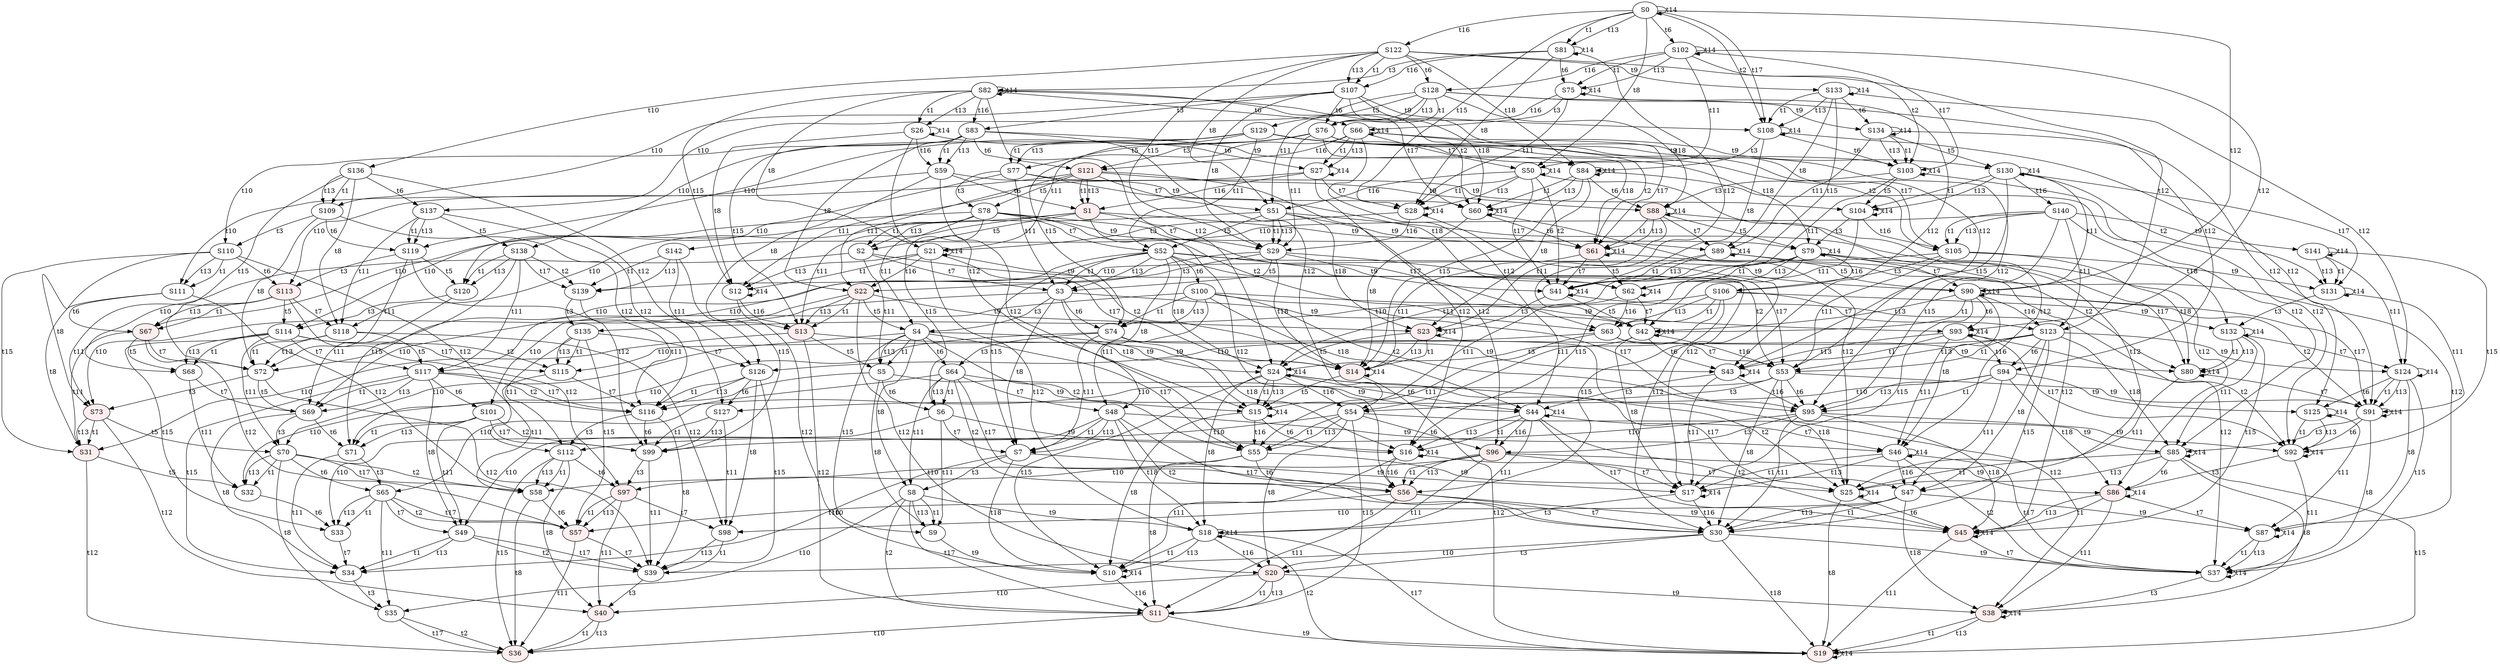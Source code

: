 digraph "SCdebug/40" {
node [fillcolor="#FFFFFF"]; S54 ;
node [fillcolor="#FFFFFF"]; S52 ;
node [fillcolor="#FFFFFF"]; S48 ;
node [fillcolor="#FFFFFF"]; S47 ;
node [style=filled fillcolor="#FFEEEE"]; S20 ;
node [fillcolor="#FFFFFF"]; S4 ;
node [fillcolor="#FFFFFF"]; S8 ;
node [fillcolor="#FFFFFF"]; S123 ;
node [fillcolor="#FFFFFF"]; S46 ;
node [style=filled fillcolor="#FFEEEE"]; S38 ;
node [fillcolor="#FFFFFF"]; S24 ;
node [fillcolor="#FFFFFF"]; S18 ;
node [fillcolor="#FFFFFF"]; S85 ;
node [fillcolor="#FFFFFF"]; S87 ;
node [fillcolor="#FFFFFF"]; S90 ;
node [fillcolor="#FFFFFF"]; S124 ;
node [fillcolor="#FFFFFF"]; S49 ;
node [style=filled fillcolor="#FFEEEE"]; S40 ;
node [fillcolor="#FFFFFF"]; S35 ;
node [fillcolor="#FFFFFF"]; S70 ;
node [fillcolor="#FFFFFF"]; S98 ;
node [fillcolor="#FFFFFF"]; S112 ;
node [fillcolor="#FFFFFF"]; S117 ;
node [fillcolor="#FFFFFF"]; S126 ;
node [style=filled fillcolor="#FFEEEE"]; S1 ;
node [fillcolor="#FFFFFF"]; S76 ;
node [style=filled fillcolor="#FFEEEE"]; S61 ;
node [fillcolor="#FFFFFF"]; S27 ;
node [fillcolor="#FFFFFF"]; S75 ;
node [fillcolor="#FFFFFF"]; S103 ;
node [style=filled fillcolor="#FFEEEE"]; S67 ;
node [fillcolor="#FFFFFF"]; S119 ;
node [fillcolor="#FFFFFF"]; S59 ;
node [fillcolor="#FFFFFF"]; S29 ;
node [style=filled fillcolor="#FFEEEE"]; S13 ;
node [fillcolor="#FFFFFF"]; S107 ;
node [fillcolor="#FFFFFF"]; S60 ;
node [fillcolor="#FFFFFF"]; S41 ;
node [fillcolor="#FFFFFF"]; S28 ;
node [fillcolor="#FFFFFF"]; S26 ;
node [fillcolor="#FFFFFF"]; S12 ;
node [style=filled fillcolor="#FFEEEE"]; S14 ;
node [fillcolor="#FFFFFF"]; S81 ;
node [fillcolor="#FFFFFF"]; S108 ;
node [style=filled fillcolor="#FFEEEE"]; S31 ;
node [fillcolor="#FFFFFF"]; S72 ;
node [fillcolor="#FFFFFF"]; S109 ;
node [fillcolor="#FFFFFF"]; S111 ;
node [style=filled fillcolor="#FFEEEE"]; S121 ;
node [fillcolor="#FFFFFF"]; S128 ;
node [fillcolor="#FFFFFF"]; S66 ;
node [style=filled fillcolor="#FFEEEE"]; S88 ;
node [fillcolor="#FFFFFF"]; S102 ;
node [fillcolor="#FFFFFF"]; S134 ;
node [style=filled fillcolor="#FFEEEE"]; S113 ;
node [fillcolor="#FFFFFF"]; S137 ;
node [fillcolor="#FFFFFF"]; S51 ;
node [style=filled fillcolor="#FFEEEE"]; S22 ;
node [fillcolor="#FFFFFF"]; S83 ;
node [fillcolor="#FFFFFF"]; S122 ;
node [fillcolor="#FFFFFF"]; S50 ;
node [style=filled fillcolor="#FFEEEE"]; S23 ;
node [fillcolor="#FFFFFF"]; S21 ;
node [fillcolor="#FFFFFF"]; S82 ;
node [fillcolor="#FFFFFF"]; S84 ;
node [fillcolor="#FFFFFF"]; S89 ;
node [fillcolor="#FFFFFF"]; S0 ;
node [fillcolor="#FFFFFF"]; S133 ;
node [style=filled fillcolor="#FFEEEE"]; S73 ;
node [fillcolor="#FFFFFF"]; S110 ;
node [fillcolor="#FFFFFF"]; S118 ;
node [fillcolor="#FFFFFF"]; S136 ;
node [fillcolor="#FFFFFF"]; S63 ;
node [style=filled fillcolor="#FFEEEE"]; S56 ;
node [fillcolor="#FFFFFF"]; S2 ;
node [fillcolor="#FFFFFF"]; S6 ;
node [fillcolor="#FFFFFF"]; S74 ;
node [fillcolor="#FFFFFF"]; S77 ;
node [fillcolor="#FFFFFF"]; S95 ;
node [fillcolor="#FFFFFF"]; S105 ;
node [fillcolor="#FFFFFF"]; S62 ;
node [style=filled fillcolor="#FFEEEE"]; S45 ;
node [fillcolor="#FFFFFF"]; S43 ;
node [fillcolor="#FFFFFF"]; S16 ;
node [fillcolor="#FFFFFF"]; S80 ;
node [fillcolor="#FFFFFF"]; S92 ;
node [fillcolor="#FFFFFF"]; S104 ;
node [fillcolor="#FFFFFF"]; S131 ;
node [style=filled fillcolor="#FFEEEE"]; S57 ;
node [fillcolor="#FFFFFF"]; S33 ;
node [fillcolor="#FFFFFF"]; S68 ;
node [fillcolor="#FFFFFF"]; S71 ;
node [fillcolor="#FFFFFF"]; S99 ;
node [fillcolor="#FFFFFF"]; S115 ;
node [fillcolor="#FFFFFF"]; S120 ;
node [fillcolor="#FFFFFF"]; S139 ;
node [fillcolor="#FFFFFF"]; S55 ;
node [fillcolor="#FFFFFF"]; S53 ;
node [fillcolor="#FFFFFF"]; S30 ;
node [fillcolor="#FFFFFF"]; S3 ;
node [fillcolor="#FFFFFF"]; S5 ;
node [fillcolor="#FFFFFF"]; S7 ;
node [fillcolor="#FFFFFF"]; S9 ;
node [style=filled fillcolor="#FFEEEE"]; S11 ;
node [fillcolor="#FFFFFF"]; S42 ;
node [fillcolor="#FFFFFF"]; S37 ;
node [fillcolor="#FFFFFF"]; S25 ;
node [fillcolor="#FFFFFF"]; S10 ;
node [fillcolor="#FFFFFF"]; S15 ;
node [fillcolor="#FFFFFF"]; S17 ;
node [style=filled fillcolor="#FFEEEE"]; S19 ;
node [fillcolor="#FFFFFF"]; S91 ;
node [fillcolor="#FFFFFF"]; S58 ;
node [fillcolor="#FFFFFF"]; S39 ;
node [style=filled fillcolor="#FFEEEE"]; S36 ;
node [fillcolor="#FFFFFF"]; S34 ;
node [fillcolor="#FFFFFF"]; S32 ;
node [fillcolor="#FFFFFF"]; S69 ;
node [fillcolor="#FFFFFF"]; S116 ;
node [fillcolor="#FFFFFF"]; S64 ;
node [fillcolor="#FFFFFF"]; S78 ;
node [fillcolor="#FFFFFF"]; S94 ;
node [style=filled fillcolor="#FFEEEE"]; S96 ;
node [fillcolor="#FFFFFF"]; S100 ;
node [fillcolor="#FFFFFF"]; S106 ;
node [fillcolor="#FFFFFF"]; S129 ;
node [fillcolor="#FFFFFF"]; S140 ;
node [fillcolor="#FFFFFF"]; S44 ;
node [fillcolor="#FFFFFF"]; S79 ;
node [style=filled fillcolor="#FFEEEE"]; S86 ;
node [fillcolor="#FFFFFF"]; S93 ;
node [fillcolor="#FFFFFF"]; S125 ;
node [fillcolor="#FFFFFF"]; S130 ;
node [fillcolor="#FFFFFF"]; S132 ;
node [fillcolor="#FFFFFF"]; S141 ;
node [fillcolor="#FFFFFF"]; S65 ;
node [style=filled fillcolor="#FFEEEE"]; S97 ;
node [fillcolor="#FFFFFF"]; S101 ;
node [fillcolor="#FFFFFF"]; S114 ;
node [fillcolor="#FFFFFF"]; S127 ;
node [fillcolor="#FFFFFF"]; S135 ;
node [fillcolor="#FFFFFF"]; S138 ;
node [fillcolor="#FFFFFF"]; S142 ;
S54 -> S96 [label=t6]
S54 -> S55 [label=t1]
S54 -> S55 [label=t13]
S54 -> S11 [label=t15]
S54 -> S112 [label=t10]
S54 -> S85 [label=t9]
S54 -> S20 [label=t8]
S52 -> S100 [label=t6]
S52 -> S53 [label=t2]
S52 -> S53 [label=t17]
S52 -> S3 [label=t1]
S52 -> S3 [label=t13]
S52 -> S7 [label=t15]
S52 -> S117 [label=t10]
S52 -> S24 [label=t18]
S52 -> S90 [label=t9]
S52 -> S48 [label=t8]
S48 -> S30 [label=t2]
S48 -> S30 [label=t17]
S48 -> S7 [label=t1]
S48 -> S7 [label=t13]
S48 -> S49 [label=t10]
S48 -> S46 [label=t9]
S48 -> S18 [label=t18]
S47 -> S30 [label=t1]
S47 -> S30 [label=t13]
S47 -> S98 [label=t10]
S47 -> S38 [label=t18]
S47 -> S87 [label=t9]
S20 -> S11 [label=t1]
S20 -> S11 [label=t13]
S20 -> S40 [label=t10]
S20 -> S38 [label=t9]
S4 -> S64 [label=t6]
S4 -> S55 [label=t2]
S4 -> S55 [label=t17]
S4 -> S5 [label=t1]
S4 -> S5 [label=t13]
S4 -> S9 [label=t15]
S4 -> S70 [label=t10]
S4 -> S24 [label=t9]
S4 -> S8 [label=t8]
S8 -> S9 [label=t1]
S8 -> S9 [label=t13]
S8 -> S11 [label=t2]
S8 -> S11 [label=t17]
S8 -> S35 [label=t10]
S8 -> S18 [label=t9]
S123 -> S94 [label=t6]
S123 -> S53 [label=t1]
S123 -> S53 [label=t13]
S123 -> S30 [label=t15]
S123 -> S126 [label=t10]
S123 -> S85 [label=t18]
S123 -> S124 [label=t9]
S123 -> S47 [label=t8]
S46 -> S37 [label=t2]
S46 -> S37 [label=t17]
S46 -> S17 [label=t1]
S46 -> S17 [label=t13]
S46 -> S46 [label=t14]
S46 -> S47 [label=t16]
S38 -> S19 [label=t1]
S38 -> S19 [label=t13]
S38 -> S38 [label=t14]
S24 -> S44 [label=t6]
S24 -> S25 [label=t2]
S24 -> S25 [label=t17]
S24 -> S10 [label=t15]
S24 -> S15 [label=t1]
S24 -> S15 [label=t13]
S24 -> S18 [label=t8]
S24 -> S24 [label=t14]
S24 -> S54 [label=t16]
S18 -> S10 [label=t1]
S18 -> S10 [label=t13]
S18 -> S19 [label=t2]
S18 -> S19 [label=t17]
S18 -> S18 [label=t14]
S18 -> S20 [label=t16]
S85 -> S86 [label=t6]
S85 -> S25 [label=t1]
S85 -> S25 [label=t13]
S85 -> S19 [label=t15]
S85 -> S38 [label=t8]
S85 -> S85 [label=t14]
S87 -> S37 [label=t1]
S87 -> S37 [label=t13]
S87 -> S87 [label=t14]
S90 -> S93 [label=t6]
S90 -> S42 [label=t1]
S90 -> S42 [label=t13]
S90 -> S17 [label=t15]
S90 -> S91 [label=t2]
S90 -> S91 [label=t17]
S90 -> S46 [label=t8]
S90 -> S90 [label=t14]
S90 -> S123 [label=t16]
S124 -> S125 [label=t6]
S124 -> S37 [label=t15]
S124 -> S91 [label=t1]
S124 -> S91 [label=t13]
S124 -> S87 [label=t8]
S124 -> S124 [label=t14]
S49 -> S39 [label=t2]
S49 -> S39 [label=t17]
S49 -> S34 [label=t1]
S49 -> S34 [label=t13]
S40 -> S36 [label=t1]
S40 -> S36 [label=t13]
S35 -> S36 [label=t2]
S35 -> S36 [label=t17]
S70 -> S65 [label=t6]
S70 -> S58 [label=t2]
S70 -> S58 [label=t17]
S70 -> S32 [label=t1]
S70 -> S32 [label=t13]
S70 -> S35 [label=t8]
S98 -> S39 [label=t1]
S98 -> S39 [label=t13]
S112 -> S97 [label=t6]
S112 -> S58 [label=t1]
S112 -> S58 [label=t13]
S112 -> S36 [label=t15]
S112 -> S40 [label=t8]
S117 -> S101 [label=t6]
S117 -> S34 [label=t15]
S117 -> S69 [label=t1]
S117 -> S69 [label=t13]
S117 -> S116 [label=t2]
S117 -> S116 [label=t17]
S117 -> S49 [label=t8]
S126 -> S127 [label=t6]
S126 -> S39 [label=t15]
S126 -> S116 [label=t1]
S126 -> S116 [label=t13]
S126 -> S98 [label=t8]
S1 -> S56 [label=t12]
S1 -> S2 [label=t5]
S1 -> S29 [label=t7]
S1 -> S13 [label=t11]
S1 -> S67 [label=t10]
S1 -> S61 [label=t9]
S76 -> S77 [label=t5]
S76 -> S95 [label=t12]
S76 -> S121 [label=t3]
S76 -> S29 [label=t11]
S76 -> S119 [label=t10]
S76 -> S61 [label=t18]
S76 -> S103 [label=t9]
S61 -> S62 [label=t5]
S61 -> S45 [label=t12]
S61 -> S41 [label=t7]
S61 -> S14 [label=t11]
S61 -> S61 [label=t14]
S27 -> S16 [label=t12]
S27 -> S28 [label=t7]
S27 -> S12 [label=t11]
S27 -> S27 [label=t14]
S27 -> S1 [label=t16]
S75 -> S43 [label=t12]
S75 -> S66 [label=t3]
S75 -> S28 [label=t11]
S75 -> S75 [label=t14]
S75 -> S76 [label=t16]
S103 -> S92 [label=t12]
S103 -> S104 [label=t5]
S103 -> S88 [label=t3]
S103 -> S41 [label=t11]
S103 -> S103 [label=t14]
S67 -> S57 [label=t12]
S67 -> S68 [label=t5]
S67 -> S31 [label=t11]
S67 -> S72 [label=t7]
S119 -> S99 [label=t12]
S119 -> S120 [label=t5]
S119 -> S113 [label=t3]
S119 -> S72 [label=t11]
S59 -> S55 [label=t12]
S59 -> S111 [label=t10]
S59 -> S60 [label=t9]
S59 -> S1 [label=t6]
S59 -> S13 [label=t8]
S29 -> S30 [label=t12]
S29 -> S3 [label=t5]
S29 -> S22 [label=t3]
S29 -> S72 [label=t10]
S29 -> S41 [label=t9]
S29 -> S14 [label=t18]
S13 -> S5 [label=t5]
S13 -> S11 [label=t12]
S13 -> S31 [label=t10]
S13 -> S14 [label=t9]
S107 -> S53 [label=t12]
S107 -> S83 [label=t3]
S107 -> S109 [label=t10]
S107 -> S60 [label=t18]
S107 -> S108 [label=t9]
S107 -> S29 [label=t8]
S107 -> S76 [label=t6]
S60 -> S25 [label=t12]
S60 -> S61 [label=t6]
S60 -> S14 [label=t8]
S60 -> S60 [label=t14]
S41 -> S42 [label=t5]
S41 -> S37 [label=t12]
S41 -> S23 [label=t3]
S41 -> S41 [label=t14]
S28 -> S17 [label=t12]
S28 -> S21 [label=t3]
S28 -> S28 [label=t14]
S28 -> S29 [label=t16]
S26 -> S15 [label=t12]
S26 -> S27 [label=t6]
S26 -> S12 [label=t8]
S26 -> S26 [label=t14]
S26 -> S59 [label=t16]
S12 -> S10 [label=t12]
S12 -> S12 [label=t14]
S12 -> S13 [label=t16]
S14 -> S15 [label=t5]
S14 -> S19 [label=t12]
S14 -> S14 [label=t14]
S81 -> S42 [label=t12]
S81 -> S82 [label=t3]
S81 -> S28 [label=t8]
S81 -> S75 [label=t6]
S81 -> S81 [label=t14]
S81 -> S107 [label=t16]
S108 -> S91 [label=t12]
S108 -> S84 [label=t3]
S108 -> S41 [label=t8]
S108 -> S103 [label=t6]
S108 -> S108 [label=t14]
S31 -> S36 [label=t12]
S31 -> S32 [label=t5]
S72 -> S39 [label=t12]
S72 -> S69 [label=t5]
S72 -> S73 [label=t3]
S109 -> S116 [label=t12]
S109 -> S110 [label=t3]
S109 -> S72 [label=t8]
S109 -> S119 [label=t6]
S111 -> S58 [label=t12]
S111 -> S31 [label=t8]
S111 -> S67 [label=t6]
S121 -> S78 [label=t5]
S121 -> S96 [label=t12]
S121 -> S51 [label=t7]
S121 -> S22 [label=t11]
S121 -> S113 [label=t10]
S121 -> S88 [label=t9]
S121 -> S1 [label=t1]
S121 -> S1 [label=t13]
S128 -> S94 [label=t12]
S128 -> S129 [label=t5]
S128 -> S51 [label=t11]
S128 -> S137 [label=t10]
S128 -> S88 [label=t18]
S128 -> S134 [label=t9]
S128 -> S76 [label=t1]
S128 -> S76 [label=t13]
S66 -> S44 [label=t12]
S66 -> S50 [label=t7]
S66 -> S21 [label=t11]
S66 -> S27 [label=t1]
S66 -> S61 [label=t2]
S66 -> S27 [label=t13]
S66 -> S61 [label=t17]
S66 -> S66 [label=t14]
S66 -> S121 [label=t16]
S88 -> S79 [label=t5]
S88 -> S86 [label=t12]
S88 -> S23 [label=t11]
S88 -> S89 [label=t7]
S88 -> S61 [label=t1]
S88 -> S61 [label=t13]
S88 -> S88 [label=t14]
S102 -> S93 [label=t12]
S102 -> S50 [label=t11]
S102 -> S75 [label=t1]
S102 -> S103 [label=t2]
S102 -> S75 [label=t13]
S102 -> S103 [label=t17]
S102 -> S102 [label=t14]
S102 -> S128 [label=t16]
S134 -> S125 [label=t12]
S134 -> S130 [label=t5]
S134 -> S89 [label=t11]
S134 -> S103 [label=t1]
S134 -> S103 [label=t13]
S134 -> S134 [label=t14]
S113 -> S97 [label=t12]
S113 -> S114 [label=t5]
S113 -> S73 [label=t11]
S113 -> S118 [label=t7]
S113 -> S67 [label=t1]
S113 -> S67 [label=t13]
S137 -> S127 [label=t12]
S137 -> S138 [label=t5]
S137 -> S118 [label=t11]
S137 -> S119 [label=t1]
S137 -> S119 [label=t13]
S51 -> S118 [label=t10]
S51 -> S23 [label=t18]
S51 -> S89 [label=t9]
S51 -> S29 [label=t1]
S51 -> S29 [label=t13]
S51 -> S52 [label=t5]
S51 -> S47 [label=t12]
S22 -> S73 [label=t10]
S22 -> S23 [label=t9]
S22 -> S13 [label=t1]
S22 -> S13 [label=t13]
S22 -> S4 [label=t5]
S22 -> S20 [label=t12]
S83 -> S110 [label=t10]
S83 -> S84 [label=t9]
S83 -> S22 [label=t8]
S83 -> S59 [label=t1]
S83 -> S59 [label=t13]
S83 -> S13 [label=t15]
S83 -> S54 [label=t12]
S83 -> S121 [label=t6]
S122 -> S136 [label=t10]
S122 -> S84 [label=t18]
S122 -> S133 [label=t9]
S122 -> S51 [label=t8]
S122 -> S107 [label=t1]
S122 -> S107 [label=t13]
S122 -> S29 [label=t15]
S122 -> S123 [label=t12]
S122 -> S128 [label=t6]
S50 -> S28 [label=t1]
S50 -> S41 [label=t2]
S50 -> S28 [label=t13]
S50 -> S41 [label=t17]
S50 -> S46 [label=t12]
S50 -> S50 [label=t14]
S50 -> S51 [label=t16]
S23 -> S14 [label=t1]
S23 -> S14 [label=t13]
S23 -> S24 [label=t5]
S23 -> S38 [label=t12]
S23 -> S23 [label=t14]
S21 -> S12 [label=t1]
S21 -> S14 [label=t2]
S21 -> S12 [label=t13]
S21 -> S14 [label=t17]
S21 -> S18 [label=t12]
S21 -> S21 [label=t14]
S21 -> S22 [label=t16]
S82 -> S21 [label=t8]
S82 -> S26 [label=t1]
S82 -> S60 [label=t2]
S82 -> S26 [label=t13]
S82 -> S12 [label=t15]
S82 -> S60 [label=t17]
S82 -> S24 [label=t12]
S82 -> S66 [label=t6]
S82 -> S82 [label=t14]
S82 -> S83 [label=t16]
S84 -> S23 [label=t8]
S84 -> S60 [label=t1]
S84 -> S60 [label=t13]
S84 -> S14 [label=t15]
S84 -> S85 [label=t12]
S84 -> S88 [label=t6]
S84 -> S84 [label=t14]
S89 -> S41 [label=t1]
S89 -> S41 [label=t13]
S89 -> S90 [label=t5]
S89 -> S87 [label=t12]
S89 -> S89 [label=t14]
S0 -> S50 [label=t8]
S0 -> S81 [label=t1]
S0 -> S108 [label=t2]
S0 -> S81 [label=t13]
S0 -> S28 [label=t15]
S0 -> S108 [label=t17]
S0 -> S90 [label=t12]
S0 -> S102 [label=t6]
S0 -> S0 [label=t14]
S0 -> S122 [label=t16]
S133 -> S89 [label=t8]
S133 -> S108 [label=t1]
S133 -> S108 [label=t13]
S133 -> S41 [label=t15]
S133 -> S124 [label=t12]
S133 -> S134 [label=t6]
S133 -> S133 [label=t14]
S73 -> S31 [label=t1]
S73 -> S31 [label=t13]
S73 -> S70 [label=t5]
S73 -> S40 [label=t12]
S110 -> S73 [label=t8]
S110 -> S111 [label=t1]
S110 -> S111 [label=t13]
S110 -> S31 [label=t15]
S110 -> S112 [label=t12]
S110 -> S113 [label=t6]
S118 -> S72 [label=t1]
S118 -> S72 [label=t13]
S118 -> S117 [label=t5]
S118 -> S98 [label=t12]
S136 -> S118 [label=t8]
S136 -> S109 [label=t1]
S136 -> S109 [label=t13]
S136 -> S72 [label=t15]
S136 -> S126 [label=t12]
S136 -> S137 [label=t6]
S63 -> S55 [label=t11]
S63 -> S53 [label=t7]
S63 -> S115 [label=t10]
S63 -> S80 [label=t9]
S56 -> S30 [label=t7]
S56 -> S11 [label=t11]
S56 -> S57 [label=t10]
S56 -> S45 [label=t9]
S2 -> S3 [label=t7]
S2 -> S5 [label=t11]
S2 -> S68 [label=t10]
S2 -> S62 [label=t9]
S6 -> S7 [label=t7]
S6 -> S9 [label=t11]
S6 -> S33 [label=t10]
S6 -> S16 [label=t9]
S74 -> S64 [label=t3]
S74 -> S7 [label=t11]
S74 -> S71 [label=t10]
S74 -> S43 [label=t9]
S74 -> S16 [label=t18]
S77 -> S78 [label=t3]
S77 -> S3 [label=t11]
S77 -> S120 [label=t10]
S77 -> S62 [label=t18]
S77 -> S104 [label=t9]
S95 -> S96 [label=t3]
S95 -> S30 [label=t11]
S95 -> S99 [label=t10]
S95 -> S45 [label=t18]
S95 -> S92 [label=t9]
S105 -> S106 [label=t3]
S105 -> S53 [label=t11]
S105 -> S139 [label=t10]
S105 -> S80 [label=t18]
S105 -> S131 [label=t9]
S62 -> S42 [label=t7]
S62 -> S15 [label=t11]
S62 -> S62 [label=t14]
S62 -> S63 [label=t16]
S45 -> S37 [label=t7]
S45 -> S19 [label=t11]
S45 -> S45 [label=t14]
S43 -> S44 [label=t3]
S43 -> S17 [label=t11]
S43 -> S43 [label=t14]
S43 -> S95 [label=t16]
S16 -> S10 [label=t11]
S16 -> S17 [label=t7]
S16 -> S16 [label=t14]
S16 -> S56 [label=t16]
S80 -> S25 [label=t11]
S80 -> S91 [label=t7]
S80 -> S80 [label=t14]
S92 -> S86 [label=t3]
S92 -> S37 [label=t11]
S92 -> S92 [label=t14]
S104 -> S79 [label=t3]
S104 -> S42 [label=t11]
S104 -> S104 [label=t14]
S104 -> S105 [label=t16]
S131 -> S132 [label=t3]
S131 -> S91 [label=t11]
S131 -> S131 [label=t14]
S57 -> S39 [label=t7]
S57 -> S36 [label=t11]
S33 -> S34 [label=t7]
S68 -> S32 [label=t11]
S68 -> S69 [label=t7]
S71 -> S65 [label=t3]
S71 -> S34 [label=t11]
S99 -> S97 [label=t3]
S99 -> S39 [label=t11]
S115 -> S58 [label=t11]
S115 -> S116 [label=t7]
S120 -> S114 [label=t3]
S120 -> S69 [label=t11]
S139 -> S135 [label=t3]
S139 -> S116 [label=t11]
S55 -> S58 [label=t10]
S55 -> S25 [label=t9]
S55 -> S56 [label=t6]
S55 -> S11 [label=t8]
S53 -> S116 [label=t10]
S53 -> S25 [label=t18]
S53 -> S91 [label=t9]
S53 -> S54 [label=t3]
S53 -> S95 [label=t6]
S53 -> S30 [label=t8]
S30 -> S39 [label=t10]
S30 -> S37 [label=t9]
S30 -> S19 [label=t18]
S30 -> S20 [label=t3]
S3 -> S69 [label=t10]
S3 -> S42 [label=t9]
S3 -> S15 [label=t18]
S3 -> S4 [label=t3]
S3 -> S74 [label=t6]
S3 -> S7 [label=t8]
S5 -> S32 [label=t10]
S5 -> S15 [label=t9]
S5 -> S6 [label=t6]
S5 -> S9 [label=t8]
S7 -> S34 [label=t10]
S7 -> S10 [label=t18]
S7 -> S17 [label=t9]
S7 -> S8 [label=t3]
S9 -> S10 [label=t9]
S11 -> S36 [label=t10]
S11 -> S19 [label=t9]
S42 -> S24 [label=t3]
S42 -> S43 [label=t6]
S42 -> S17 [label=t8]
S42 -> S42 [label=t14]
S42 -> S53 [label=t16]
S37 -> S38 [label=t3]
S37 -> S37 [label=t14]
S25 -> S45 [label=t6]
S25 -> S19 [label=t8]
S25 -> S25 [label=t14]
S10 -> S10 [label=t14]
S10 -> S11 [label=t16]
S15 -> S10 [label=t8]
S15 -> S16 [label=t6]
S15 -> S15 [label=t14]
S15 -> S55 [label=t16]
S17 -> S18 [label=t3]
S17 -> S17 [label=t14]
S17 -> S30 [label=t16]
S19 -> S19 [label=t14]
S91 -> S37 [label=t8]
S91 -> S85 [label=t3]
S91 -> S92 [label=t6]
S91 -> S91 [label=t14]
S58 -> S57 [label=t6]
S58 -> S36 [label=t8]
S39 -> S40 [label=t3]
S34 -> S35 [label=t3]
S32 -> S33 [label=t6]
S69 -> S34 [label=t8]
S69 -> S70 [label=t3]
S69 -> S71 [label=t6]
S116 -> S39 [label=t8]
S116 -> S112 [label=t3]
S116 -> S99 [label=t6]
S64 -> S65 [label=t10]
S64 -> S44 [label=t9]
S64 -> S6 [label=t1]
S64 -> S56 [label=t2]
S64 -> S6 [label=t13]
S64 -> S56 [label=t17]
S64 -> S48 [label=t7]
S64 -> S8 [label=t11]
S78 -> S114 [label=t10]
S78 -> S79 [label=t9]
S78 -> S2 [label=t1]
S78 -> S63 [label=t2]
S78 -> S2 [label=t13]
S78 -> S6 [label=t15]
S78 -> S63 [label=t17]
S78 -> S52 [label=t7]
S78 -> S4 [label=t11]
S94 -> S127 [label=t10]
S94 -> S86 [label=t18]
S94 -> S125 [label=t9]
S94 -> S95 [label=t1]
S94 -> S95 [label=t13]
S94 -> S47 [label=t11]
S96 -> S97 [label=t10]
S96 -> S86 [label=t9]
S96 -> S56 [label=t1]
S96 -> S56 [label=t13]
S96 -> S47 [label=t7]
S96 -> S20 [label=t11]
S100 -> S101 [label=t10]
S100 -> S44 [label=t18]
S100 -> S93 [label=t9]
S100 -> S74 [label=t1]
S100 -> S95 [label=t2]
S100 -> S74 [label=t13]
S100 -> S95 [label=t17]
S100 -> S48 [label=t11]
S106 -> S135 [label=t10]
S106 -> S132 [label=t9]
S106 -> S63 [label=t1]
S106 -> S63 [label=t13]
S106 -> S56 [label=t15]
S106 -> S123 [label=t7]
S106 -> S54 [label=t11]
S129 -> S138 [label=t10]
S129 -> S79 [label=t18]
S129 -> S130 [label=t9]
S129 -> S77 [label=t1]
S129 -> S105 [label=t2]
S129 -> S77 [label=t13]
S129 -> S74 [label=t15]
S129 -> S105 [label=t17]
S129 -> S52 [label=t11]
S140 -> S142 [label=t10]
S140 -> S132 [label=t18]
S140 -> S141 [label=t9]
S140 -> S105 [label=t1]
S140 -> S105 [label=t13]
S140 -> S95 [label=t15]
S140 -> S123 [label=t11]
S44 -> S16 [label=t1]
S44 -> S45 [label=t2]
S44 -> S16 [label=t13]
S44 -> S45 [label=t17]
S44 -> S46 [label=t7]
S44 -> S18 [label=t11]
S44 -> S44 [label=t14]
S44 -> S96 [label=t16]
S79 -> S62 [label=t1]
S79 -> S80 [label=t2]
S79 -> S62 [label=t13]
S79 -> S16 [label=t15]
S79 -> S80 [label=t17]
S79 -> S90 [label=t7]
S79 -> S24 [label=t11]
S79 -> S79 [label=t14]
S79 -> S106 [label=t16]
S86 -> S45 [label=t1]
S86 -> S45 [label=t13]
S86 -> S87 [label=t7]
S86 -> S38 [label=t11]
S86 -> S86 [label=t14]
S93 -> S43 [label=t1]
S93 -> S92 [label=t2]
S93 -> S43 [label=t13]
S93 -> S92 [label=t17]
S93 -> S46 [label=t11]
S93 -> S93 [label=t14]
S93 -> S94 [label=t16]
S125 -> S92 [label=t1]
S125 -> S92 [label=t13]
S125 -> S87 [label=t11]
S125 -> S125 [label=t14]
S130 -> S104 [label=t1]
S130 -> S131 [label=t2]
S130 -> S104 [label=t13]
S130 -> S43 [label=t15]
S130 -> S131 [label=t17]
S130 -> S90 [label=t11]
S130 -> S130 [label=t14]
S130 -> S140 [label=t16]
S132 -> S80 [label=t1]
S132 -> S80 [label=t13]
S132 -> S45 [label=t15]
S132 -> S124 [label=t7]
S132 -> S85 [label=t11]
S132 -> S132 [label=t14]
S141 -> S131 [label=t1]
S141 -> S131 [label=t13]
S141 -> S92 [label=t15]
S141 -> S124 [label=t11]
S141 -> S141 [label=t14]
S65 -> S33 [label=t1]
S65 -> S57 [label=t2]
S65 -> S33 [label=t13]
S65 -> S57 [label=t17]
S65 -> S49 [label=t7]
S65 -> S35 [label=t11]
S97 -> S57 [label=t1]
S97 -> S57 [label=t13]
S97 -> S98 [label=t7]
S97 -> S40 [label=t11]
S101 -> S71 [label=t1]
S101 -> S99 [label=t2]
S101 -> S71 [label=t13]
S101 -> S99 [label=t17]
S101 -> S49 [label=t11]
S114 -> S68 [label=t1]
S114 -> S115 [label=t2]
S114 -> S68 [label=t13]
S114 -> S33 [label=t15]
S114 -> S115 [label=t17]
S114 -> S117 [label=t7]
S114 -> S70 [label=t11]
S127 -> S99 [label=t1]
S127 -> S99 [label=t13]
S127 -> S98 [label=t11]
S135 -> S115 [label=t1]
S135 -> S115 [label=t13]
S135 -> S57 [label=t15]
S135 -> S126 [label=t7]
S135 -> S112 [label=t11]
S138 -> S120 [label=t1]
S138 -> S139 [label=t2]
S138 -> S120 [label=t13]
S138 -> S71 [label=t15]
S138 -> S139 [label=t17]
S138 -> S117 [label=t11]
S142 -> S139 [label=t1]
S142 -> S139 [label=t13]
S142 -> S99 [label=t15]
S142 -> S126 [label=t11]
}